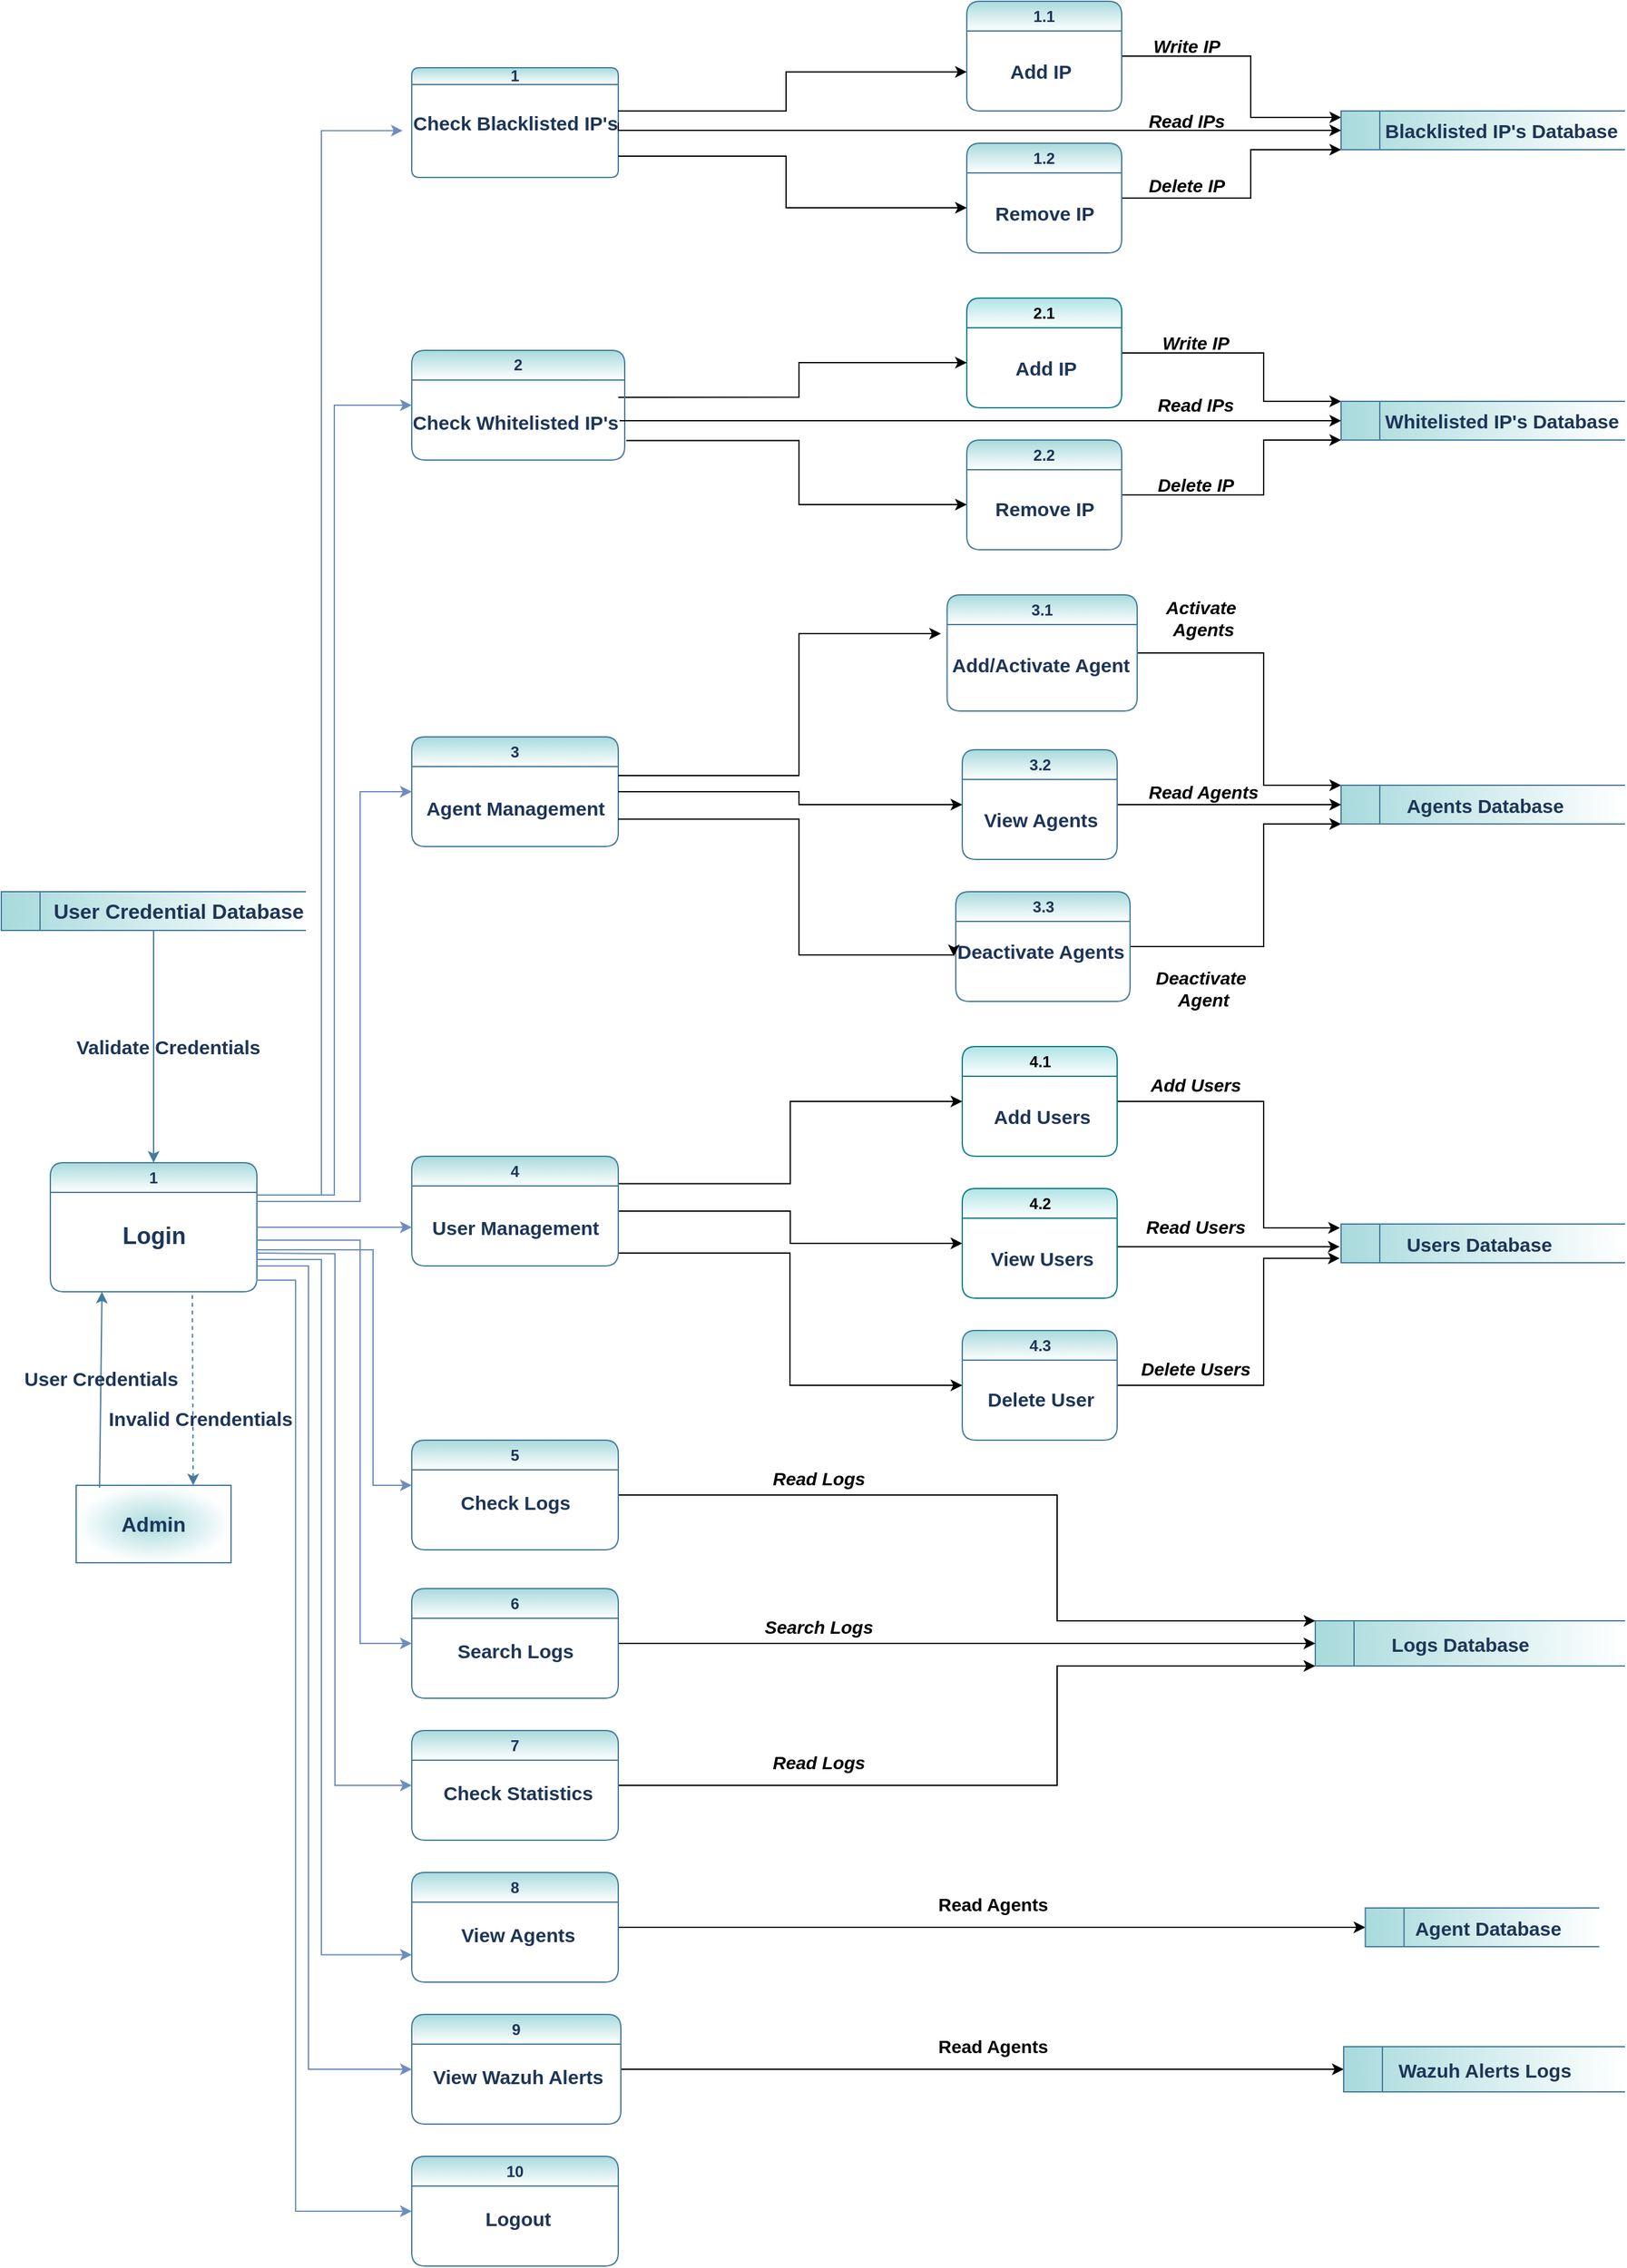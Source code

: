 <mxfile version="26.2.15">
  <diagram name="Page-1" id="1jRxc-TqemJTofgT7No7">
    <mxGraphModel dx="2745" dy="1153" grid="1" gridSize="10" guides="1" tooltips="1" connect="1" arrows="1" fold="1" page="1" pageScale="1" pageWidth="850" pageHeight="1100" math="0" shadow="0">
      <root>
        <mxCell id="0" />
        <mxCell id="1" parent="0" />
        <mxCell id="J3J6T2Nlb2btmMFrzNH1-4" value="&lt;font style=&quot;font-size: 16px;&quot;&gt;&lt;b&gt;&lt;span style=&quot;white-space: pre;&quot;&gt;&#x9;&lt;/span&gt;User Credential Database&lt;/b&gt;&lt;/font&gt;" style="html=1;dashed=0;whiteSpace=wrap;shape=mxgraph.dfd.dataStoreID;align=left;spacingLeft=3;points=[[0,0],[0.5,0],[1,0],[0,0.5],[1,0.5],[0,1],[0.5,1],[1,1]];labelBackgroundColor=none;fillColor=#A8DADC;strokeColor=#457B9D;fontColor=#1D3557;gradientColor=#FFFFFF;gradientDirection=east;" parent="1" vertex="1">
          <mxGeometry x="-658" y="1690" width="236" height="30" as="geometry" />
        </mxCell>
        <mxCell id="J3J6T2Nlb2btmMFrzNH1-5" value="&lt;span style=&quot;font-size: 16px;&quot;&gt;&lt;b&gt;Admin&lt;/b&gt;&lt;/span&gt;" style="rounded=0;whiteSpace=wrap;html=1;labelBackgroundColor=none;fillColor=#A8DADC;strokeColor=#457B9D;fontColor=#1D3557;gradientColor=#FFFFFF;gradientDirection=radial;glass=0;" parent="1" vertex="1">
          <mxGeometry x="-600" y="2150" width="120" height="60" as="geometry" />
        </mxCell>
        <mxCell id="PQpoZB7mIxRik_c6S127-52" style="edgeStyle=orthogonalEdgeStyle;rounded=0;orthogonalLoop=1;jettySize=auto;html=1;exitX=1;exitY=0.5;exitDx=0;exitDy=0;entryX=0;entryY=1;entryDx=0;entryDy=0;" parent="1" source="J3J6T2Nlb2btmMFrzNH1-13" target="J3J6T2Nlb2btmMFrzNH1-15" edge="1">
          <mxGeometry relative="1" as="geometry">
            <Array as="points">
              <mxPoint x="160" y="2382" />
              <mxPoint x="160" y="2290" />
            </Array>
          </mxGeometry>
        </mxCell>
        <mxCell id="J3J6T2Nlb2btmMFrzNH1-13" value="7" style="swimlane;whiteSpace=wrap;html=1;rounded=1;startSize=23;labelBackgroundColor=none;fillColor=#A8DADC;strokeColor=#457B9D;fontColor=#1D3557;gradientColor=#ffffff;gradientDirection=south;glass=0;" parent="1" vertex="1">
          <mxGeometry x="-340" y="2340" width="160" height="85" as="geometry" />
        </mxCell>
        <mxCell id="J3J6T2Nlb2btmMFrzNH1-14" value="&lt;font&gt;Check Statistics&lt;/font&gt;" style="text;html=1;align=center;verticalAlign=middle;resizable=0;points=[];autosize=1;strokeColor=none;fillColor=none;labelBackgroundColor=none;fontColor=#1D3557;fontSize=15;fontStyle=1" parent="J3J6T2Nlb2btmMFrzNH1-13" vertex="1">
          <mxGeometry x="17" y="32.5" width="130" height="30" as="geometry" />
        </mxCell>
        <mxCell id="J3J6T2Nlb2btmMFrzNH1-15" value="&lt;font style=&quot;font-size: 15px;&quot;&gt;&lt;b&gt;&lt;span style=&quot;white-space: pre;&quot;&gt;&#x9;&lt;/span&gt;&amp;nbsp; &amp;nbsp; &amp;nbsp;Logs Database&lt;/b&gt;&lt;/font&gt;" style="html=1;dashed=0;whiteSpace=wrap;shape=mxgraph.dfd.dataStoreID;align=left;spacingLeft=3;points=[[0,0],[0.5,0],[1,0],[0,0.5],[1,0.5],[0,1],[0.5,1],[1,1]];labelBackgroundColor=none;fillColor=#A8DADC;strokeColor=#457B9D;fontColor=#1D3557;gradientColor=#FFFFFF;gradientDirection=east;" parent="1" vertex="1">
          <mxGeometry x="360" y="2255" width="240" height="35" as="geometry" />
        </mxCell>
        <mxCell id="PQpoZB7mIxRik_c6S127-58" style="edgeStyle=orthogonalEdgeStyle;rounded=0;orthogonalLoop=1;jettySize=auto;html=1;exitX=1;exitY=0.5;exitDx=0;exitDy=0;entryX=0;entryY=1;entryDx=0;entryDy=0;" parent="1" source="J3J6T2Nlb2btmMFrzNH1-23" target="J3J6T2Nlb2btmMFrzNH1-45" edge="1">
          <mxGeometry relative="1" as="geometry">
            <Array as="points">
              <mxPoint x="320" y="1383" />
              <mxPoint x="320" y="1340" />
            </Array>
          </mxGeometry>
        </mxCell>
        <mxCell id="J3J6T2Nlb2btmMFrzNH1-23" value="2.2" style="swimlane;whiteSpace=wrap;html=1;rounded=1;startSize=23;labelBackgroundColor=none;fillColor=#A8DADC;strokeColor=#457B9D;fontColor=#1D3557;gradientColor=#FFFFFF;" parent="1" vertex="1">
          <mxGeometry x="90" y="1340" width="120" height="85" as="geometry" />
        </mxCell>
        <mxCell id="J3J6T2Nlb2btmMFrzNH1-42" value="&lt;font&gt;Remove IP&lt;/font&gt;" style="text;html=1;align=center;verticalAlign=middle;resizable=0;points=[];autosize=1;strokeColor=none;fillColor=none;labelBackgroundColor=none;fontColor=#1D3557;fontSize=15;fontStyle=1" parent="J3J6T2Nlb2btmMFrzNH1-23" vertex="1">
          <mxGeometry x="10" y="38" width="100" height="30" as="geometry" />
        </mxCell>
        <mxCell id="PQpoZB7mIxRik_c6S127-57" style="edgeStyle=orthogonalEdgeStyle;rounded=0;orthogonalLoop=1;jettySize=auto;html=1;exitX=1;exitY=0.5;exitDx=0;exitDy=0;entryX=0;entryY=0;entryDx=0;entryDy=0;" parent="1" source="J3J6T2Nlb2btmMFrzNH1-24" target="J3J6T2Nlb2btmMFrzNH1-45" edge="1">
          <mxGeometry relative="1" as="geometry">
            <Array as="points">
              <mxPoint x="320" y="1273" />
              <mxPoint x="320" y="1310" />
            </Array>
          </mxGeometry>
        </mxCell>
        <mxCell id="J3J6T2Nlb2btmMFrzNH1-24" value="2.1" style="swimlane;whiteSpace=wrap;html=1;rounded=1;startSize=23;labelBackgroundColor=none;fillColor=#b0e3e6;strokeColor=#0e8088;gradientColor=#FFFFFF;" parent="1" vertex="1">
          <mxGeometry x="90" y="1230" width="120" height="85" as="geometry" />
        </mxCell>
        <mxCell id="J3J6T2Nlb2btmMFrzNH1-44" value="&lt;font&gt;Add IP&lt;/font&gt;" style="text;html=1;align=center;verticalAlign=middle;resizable=0;points=[];autosize=1;strokeColor=none;fillColor=none;labelBackgroundColor=none;fontColor=#1D3557;fontSize=15;fontStyle=1" parent="J3J6T2Nlb2btmMFrzNH1-24" vertex="1">
          <mxGeometry x="26" y="39" width="70" height="30" as="geometry" />
        </mxCell>
        <mxCell id="PQpoZB7mIxRik_c6S127-37" style="edgeStyle=orthogonalEdgeStyle;rounded=0;orthogonalLoop=1;jettySize=auto;html=1;exitX=1;exitY=0.25;exitDx=0;exitDy=0;" parent="1" edge="1">
          <mxGeometry relative="1" as="geometry">
            <mxPoint x="-180" y="1306.84" as="sourcePoint" />
            <mxPoint x="90" y="1280" as="targetPoint" />
            <Array as="points">
              <mxPoint x="-40" y="1307" />
              <mxPoint x="-40" y="1280" />
              <mxPoint x="90" y="1280" />
            </Array>
          </mxGeometry>
        </mxCell>
        <mxCell id="PQpoZB7mIxRik_c6S127-38" style="edgeStyle=orthogonalEdgeStyle;rounded=0;orthogonalLoop=1;jettySize=auto;html=1;exitX=1.007;exitY=0.995;exitDx=0;exitDy=0;exitPerimeter=0;" parent="1" source="J3J6T2Nlb2btmMFrzNH1-40" edge="1">
          <mxGeometry relative="1" as="geometry">
            <mxPoint x="-180" y="1315" as="sourcePoint" />
            <mxPoint x="90" y="1390" as="targetPoint" />
            <Array as="points">
              <mxPoint x="-40" y="1340" />
              <mxPoint x="-40" y="1390" />
            </Array>
          </mxGeometry>
        </mxCell>
        <mxCell id="J3J6T2Nlb2btmMFrzNH1-25" value="2" style="swimlane;whiteSpace=wrap;html=1;rounded=1;startSize=23;labelBackgroundColor=none;fillColor=#A8DADC;strokeColor=#457B9D;fontColor=#1D3557;gradientColor=#FFFFFF;" parent="1" vertex="1">
          <mxGeometry x="-340" y="1270.5" width="165" height="85" as="geometry" />
        </mxCell>
        <mxCell id="J3J6T2Nlb2btmMFrzNH1-40" value="&lt;font&gt;Check Whitelisted IP&#39;s&lt;/font&gt;" style="text;html=1;align=center;verticalAlign=middle;resizable=0;points=[];autosize=1;strokeColor=none;fillColor=none;labelBackgroundColor=none;fontColor=#1D3557;fontSize=15;fontStyle=1" parent="J3J6T2Nlb2btmMFrzNH1-25" vertex="1">
          <mxGeometry x="-5" y="40" width="170" height="30" as="geometry" />
        </mxCell>
        <mxCell id="PQpoZB7mIxRik_c6S127-56" style="edgeStyle=orthogonalEdgeStyle;rounded=0;orthogonalLoop=1;jettySize=auto;html=1;exitX=1;exitY=0.5;exitDx=0;exitDy=0;entryX=0;entryY=1;entryDx=0;entryDy=0;" parent="1" source="J3J6T2Nlb2btmMFrzNH1-26" target="J3J6T2Nlb2btmMFrzNH1-49" edge="1">
          <mxGeometry relative="1" as="geometry">
            <Array as="points">
              <mxPoint x="310" y="1153" />
              <mxPoint x="310" y="1115" />
            </Array>
          </mxGeometry>
        </mxCell>
        <mxCell id="J3J6T2Nlb2btmMFrzNH1-26" value="1.2" style="swimlane;whiteSpace=wrap;html=1;rounded=1;startSize=23;movable=1;resizable=1;rotatable=1;deletable=1;editable=1;locked=0;connectable=1;labelBackgroundColor=none;fillColor=#A8DADC;strokeColor=#457B9D;fontColor=#1D3557;gradientColor=#FFFFFF;" parent="1" vertex="1">
          <mxGeometry x="90" y="1110" width="120" height="85" as="geometry" />
        </mxCell>
        <mxCell id="J3J6T2Nlb2btmMFrzNH1-43" value="&lt;font&gt;Remove IP&lt;/font&gt;" style="text;html=1;align=center;verticalAlign=middle;resizable=1;points=[];autosize=1;strokeColor=none;fillColor=none;movable=1;rotatable=1;deletable=1;editable=1;locked=0;connectable=1;labelBackgroundColor=none;fontColor=#1D3557;fontSize=15;fontStyle=1" parent="J3J6T2Nlb2btmMFrzNH1-26" vertex="1">
          <mxGeometry x="10" y="39" width="100" height="30" as="geometry" />
        </mxCell>
        <mxCell id="PQpoZB7mIxRik_c6S127-55" style="edgeStyle=orthogonalEdgeStyle;rounded=0;orthogonalLoop=1;jettySize=auto;html=1;exitX=1;exitY=0.5;exitDx=0;exitDy=0;entryX=0;entryY=0.167;entryDx=0;entryDy=0;entryPerimeter=0;" parent="1" source="J3J6T2Nlb2btmMFrzNH1-27" target="J3J6T2Nlb2btmMFrzNH1-49" edge="1">
          <mxGeometry relative="1" as="geometry">
            <Array as="points">
              <mxPoint x="310" y="1043" />
              <mxPoint x="310" y="1090" />
            </Array>
          </mxGeometry>
        </mxCell>
        <mxCell id="J3J6T2Nlb2btmMFrzNH1-27" value="1.1" style="swimlane;whiteSpace=wrap;html=1;rounded=1;startSize=23;labelBackgroundColor=none;fillColor=#A8DADC;strokeColor=#457B9D;fontColor=#1D3557;gradientColor=#FFFFFF;" parent="1" vertex="1">
          <mxGeometry x="90" y="1000" width="120" height="85" as="geometry" />
        </mxCell>
        <mxCell id="J3J6T2Nlb2btmMFrzNH1-41" value="&lt;font&gt;Add IP&lt;/font&gt;" style="text;html=1;align=center;verticalAlign=middle;resizable=0;points=[];autosize=1;strokeColor=none;fillColor=none;labelBackgroundColor=none;fontColor=#1D3557;fontSize=15;fontStyle=1" parent="J3J6T2Nlb2btmMFrzNH1-27" vertex="1">
          <mxGeometry x="22" y="39" width="70" height="30" as="geometry" />
        </mxCell>
        <mxCell id="J3J6T2Nlb2btmMFrzNH1-45" value="&lt;span style=&quot;text-align: center; text-wrap-mode: nowrap;&quot;&gt;&lt;font style=&quot;font-size: 15px;&quot;&gt;&lt;b&gt;&amp;nbsp; &amp;nbsp; &amp;nbsp; &amp;nbsp;Whitelisted IP&#39;s Database&lt;/b&gt;&lt;/font&gt;&lt;/span&gt;" style="html=1;dashed=0;whiteSpace=wrap;shape=mxgraph.dfd.dataStoreID;align=left;spacingLeft=3;points=[[0,0],[0.5,0],[1,0],[0,0.5],[1,0.5],[0,1],[0.5,1],[1,1]];labelBackgroundColor=none;fillColor=#A8DADC;strokeColor=#457B9D;fontColor=#1D3557;gradientColor=#FFFFFF;gradientDirection=east;" parent="1" vertex="1">
          <mxGeometry x="380" y="1310" width="220" height="30" as="geometry" />
        </mxCell>
        <mxCell id="J3J6T2Nlb2btmMFrzNH1-49" value="&lt;span style=&quot;text-align: center; text-wrap-mode: nowrap;&quot;&gt;&lt;font style=&quot;font-size: 15px;&quot;&gt;&lt;b&gt;&amp;nbsp; &amp;nbsp; &amp;nbsp; &amp;nbsp;Blacklisted IP&#39;s Database&lt;/b&gt;&lt;/font&gt;&lt;/span&gt;" style="html=1;dashed=0;whiteSpace=wrap;shape=mxgraph.dfd.dataStoreID;align=left;spacingLeft=3;points=[[0,0],[0.5,0],[1,0],[0,0.5],[1,0.5],[0,1],[0.5,1],[1,1]];labelBackgroundColor=none;fillColor=#A8DADC;strokeColor=#457B9D;fontColor=#1D3557;gradientColor=#FFFFFF;gradientDirection=east;" parent="1" vertex="1">
          <mxGeometry x="380" y="1085" width="220" height="30" as="geometry" />
        </mxCell>
        <mxCell id="PQpoZB7mIxRik_c6S127-50" style="edgeStyle=orthogonalEdgeStyle;rounded=0;orthogonalLoop=1;jettySize=auto;html=1;exitX=1;exitY=0.5;exitDx=0;exitDy=0;entryX=0;entryY=0;entryDx=0;entryDy=0;" parent="1" source="J3J6T2Nlb2btmMFrzNH1-60" target="J3J6T2Nlb2btmMFrzNH1-15" edge="1">
          <mxGeometry relative="1" as="geometry">
            <Array as="points">
              <mxPoint x="160" y="2157" />
              <mxPoint x="160" y="2255" />
            </Array>
          </mxGeometry>
        </mxCell>
        <mxCell id="J3J6T2Nlb2btmMFrzNH1-60" value="5" style="swimlane;whiteSpace=wrap;html=1;rounded=1;startSize=23;labelBackgroundColor=none;fillColor=#A8DADC;strokeColor=#457B9D;fontColor=#1D3557;gradientColor=#FFFFFF;" parent="1" vertex="1">
          <mxGeometry x="-340" y="2115" width="160" height="85" as="geometry" />
        </mxCell>
        <mxCell id="J3J6T2Nlb2btmMFrzNH1-67" value="&lt;font style=&quot;font-size: 15px;&quot;&gt;&lt;b&gt;Check Logs&lt;/b&gt;&lt;/font&gt;" style="text;html=1;align=center;verticalAlign=middle;resizable=0;points=[];autosize=1;strokeColor=none;fillColor=none;labelBackgroundColor=none;fontColor=#1D3557;" parent="J3J6T2Nlb2btmMFrzNH1-60" vertex="1">
          <mxGeometry x="25" y="32.5" width="110" height="30" as="geometry" />
        </mxCell>
        <mxCell id="J3J6T2Nlb2btmMFrzNH1-68" value="10" style="swimlane;whiteSpace=wrap;html=1;rounded=1;startSize=23;labelBackgroundColor=none;fillColor=#A8DADC;strokeColor=#457B9D;fontColor=#1D3557;gradientColor=#FFFFFF;" parent="1" vertex="1">
          <mxGeometry x="-340" y="2670" width="160" height="85" as="geometry" />
        </mxCell>
        <mxCell id="J3J6T2Nlb2btmMFrzNH1-69" value="&lt;font&gt;Logout&lt;/font&gt;" style="text;html=1;align=center;verticalAlign=middle;resizable=0;points=[];autosize=1;strokeColor=none;fillColor=none;labelBackgroundColor=none;fontColor=#1D3557;fontSize=15;fontStyle=1" parent="J3J6T2Nlb2btmMFrzNH1-68" vertex="1">
          <mxGeometry x="47" y="32.5" width="70" height="30" as="geometry" />
        </mxCell>
        <mxCell id="PQpoZB7mIxRik_c6S127-53" style="edgeStyle=orthogonalEdgeStyle;rounded=0;orthogonalLoop=1;jettySize=auto;html=1;exitX=1;exitY=0.5;exitDx=0;exitDy=0;" parent="1" source="kPvUlYXXvgPYuYJNT18Q-3" target="kPvUlYXXvgPYuYJNT18Q-11" edge="1">
          <mxGeometry relative="1" as="geometry" />
        </mxCell>
        <mxCell id="kPvUlYXXvgPYuYJNT18Q-3" value="8" style="swimlane;whiteSpace=wrap;html=1;rounded=1;startSize=23;labelBackgroundColor=none;fillColor=#A8DADC;strokeColor=#457B9D;fontColor=#1D3557;gradientColor=#ffffff;gradientDirection=south;glass=0;" parent="1" vertex="1">
          <mxGeometry x="-340" y="2450" width="160" height="85" as="geometry" />
        </mxCell>
        <mxCell id="kPvUlYXXvgPYuYJNT18Q-4" value="&lt;font&gt;View Agents&lt;/font&gt;" style="text;html=1;align=center;verticalAlign=middle;resizable=0;points=[];autosize=1;strokeColor=none;fillColor=none;labelBackgroundColor=none;fontColor=#1D3557;fontSize=15;fontStyle=1" parent="kPvUlYXXvgPYuYJNT18Q-3" vertex="1">
          <mxGeometry x="27" y="32.5" width="110" height="30" as="geometry" />
        </mxCell>
        <mxCell id="PQpoZB7mIxRik_c6S127-54" style="edgeStyle=orthogonalEdgeStyle;rounded=0;orthogonalLoop=1;jettySize=auto;html=1;exitX=1;exitY=0.5;exitDx=0;exitDy=0;" parent="1" source="kPvUlYXXvgPYuYJNT18Q-5" target="kPvUlYXXvgPYuYJNT18Q-12" edge="1">
          <mxGeometry relative="1" as="geometry" />
        </mxCell>
        <mxCell id="kPvUlYXXvgPYuYJNT18Q-5" value="9" style="swimlane;whiteSpace=wrap;html=1;rounded=1;startSize=23;labelBackgroundColor=none;fillColor=#A8DADC;strokeColor=#457B9D;fontColor=#1D3557;gradientColor=#ffffff;gradientDirection=south;glass=0;" parent="1" vertex="1">
          <mxGeometry x="-340" y="2560" width="162" height="85" as="geometry" />
        </mxCell>
        <mxCell id="kPvUlYXXvgPYuYJNT18Q-6" value="&lt;font&gt;View Wazuh Alerts&lt;/font&gt;" style="text;html=1;align=center;verticalAlign=middle;resizable=0;points=[];autosize=1;strokeColor=none;fillColor=none;labelBackgroundColor=none;fontColor=#1D3557;fontSize=15;fontStyle=1" parent="kPvUlYXXvgPYuYJNT18Q-5" vertex="1">
          <mxGeometry x="7" y="32.5" width="150" height="30" as="geometry" />
        </mxCell>
        <mxCell id="kPvUlYXXvgPYuYJNT18Q-11" value="&lt;font style=&quot;font-size: 15px;&quot;&gt;&lt;b&gt;&lt;span style=&quot;white-space: pre;&quot;&gt;&#x9;&lt;/span&gt;Agent&amp;nbsp;Database&lt;/b&gt;&lt;/font&gt;" style="html=1;dashed=0;whiteSpace=wrap;shape=mxgraph.dfd.dataStoreID;align=left;spacingLeft=3;points=[[0,0],[0.5,0],[1,0],[0,0.5],[1,0.5],[0,1],[0.5,1],[1,1]];labelBackgroundColor=none;fillColor=#A8DADC;strokeColor=#457B9D;fontColor=#1D3557;gradientColor=#FFFFFF;gradientDirection=east;" parent="1" vertex="1">
          <mxGeometry x="398.75" y="2477.5" width="181.25" height="30" as="geometry" />
        </mxCell>
        <mxCell id="kPvUlYXXvgPYuYJNT18Q-12" value="&lt;font style=&quot;font-size: 15px;&quot;&gt;&lt;b&gt;&lt;span style=&quot;white-space: pre;&quot;&gt;&#x9;&lt;/span&gt;&lt;span style=&quot;text-align: center; text-wrap-mode: nowrap;&quot;&gt;&amp;nbsp;Wazuh Alerts Logs&lt;/span&gt;&amp;nbsp;&lt;/b&gt;&lt;/font&gt;" style="html=1;dashed=0;whiteSpace=wrap;shape=mxgraph.dfd.dataStoreID;align=left;spacingLeft=3;points=[[0,0],[0.5,0],[1,0],[0,0.5],[1,0.5],[0,1],[0.5,1],[1,1]];labelBackgroundColor=none;fillColor=#A8DADC;strokeColor=#457B9D;fontColor=#1D3557;gradientColor=#FFFFFF;gradientDirection=east;" parent="1" vertex="1">
          <mxGeometry x="382" y="2585" width="218" height="35" as="geometry" />
        </mxCell>
        <mxCell id="PQpoZB7mIxRik_c6S127-51" style="edgeStyle=orthogonalEdgeStyle;rounded=0;orthogonalLoop=1;jettySize=auto;html=1;exitX=1;exitY=0.5;exitDx=0;exitDy=0;entryX=0;entryY=0.5;entryDx=0;entryDy=0;" parent="1" source="PZYcjQ5eOafzSe-c74F2-1" target="J3J6T2Nlb2btmMFrzNH1-15" edge="1">
          <mxGeometry relative="1" as="geometry" />
        </mxCell>
        <mxCell id="PZYcjQ5eOafzSe-c74F2-1" value="6" style="swimlane;whiteSpace=wrap;html=1;rounded=1;startSize=23;labelBackgroundColor=none;fillColor=#A8DADC;strokeColor=#457B9D;fontColor=#1D3557;gradientColor=#FFFFFF;" parent="1" vertex="1">
          <mxGeometry x="-340" y="2230" width="160" height="85" as="geometry" />
        </mxCell>
        <mxCell id="PZYcjQ5eOafzSe-c74F2-2" value="&lt;font&gt;Search Logs&lt;/font&gt;" style="text;html=1;align=center;verticalAlign=middle;resizable=0;points=[];autosize=1;strokeColor=none;fillColor=none;labelBackgroundColor=none;fontColor=#1D3557;fontSize=15;fontStyle=1" parent="PZYcjQ5eOafzSe-c74F2-1" vertex="1">
          <mxGeometry x="25" y="32.5" width="110" height="30" as="geometry" />
        </mxCell>
        <mxCell id="PQpoZB7mIxRik_c6S127-64" style="edgeStyle=orthogonalEdgeStyle;rounded=0;orthogonalLoop=1;jettySize=auto;html=1;exitX=1;exitY=0.5;exitDx=0;exitDy=0;entryX=-0.005;entryY=0.886;entryDx=0;entryDy=0;entryPerimeter=0;" parent="1" source="PZYcjQ5eOafzSe-c74F2-12" target="PZYcjQ5eOafzSe-c74F2-28" edge="1">
          <mxGeometry relative="1" as="geometry">
            <mxPoint x="390" y="1980" as="targetPoint" />
            <Array as="points">
              <mxPoint x="320" y="2072" />
              <mxPoint x="320" y="1974" />
            </Array>
          </mxGeometry>
        </mxCell>
        <mxCell id="PZYcjQ5eOafzSe-c74F2-12" value="4.3" style="swimlane;whiteSpace=wrap;html=1;rounded=1;startSize=23;labelBackgroundColor=none;fillColor=#A8DADC;strokeColor=#457B9D;fontColor=#1D3557;gradientColor=#FFFFFF;" parent="1" vertex="1">
          <mxGeometry x="86.5" y="2030" width="120" height="85" as="geometry" />
        </mxCell>
        <mxCell id="PZYcjQ5eOafzSe-c74F2-13" value="&lt;span&gt;Delete User&lt;/span&gt;" style="text;html=1;align=center;verticalAlign=middle;resizable=0;points=[];autosize=1;strokeColor=none;fillColor=none;labelBackgroundColor=none;fontColor=#1D3557;fontSize=15;fontStyle=1" parent="PZYcjQ5eOafzSe-c74F2-12" vertex="1">
          <mxGeometry x="10" y="38" width="100" height="30" as="geometry" />
        </mxCell>
        <mxCell id="PQpoZB7mIxRik_c6S127-62" style="edgeStyle=orthogonalEdgeStyle;rounded=0;orthogonalLoop=1;jettySize=auto;html=1;exitX=1;exitY=0.5;exitDx=0;exitDy=0;entryX=-0.004;entryY=0.1;entryDx=0;entryDy=0;entryPerimeter=0;" parent="1" source="PZYcjQ5eOafzSe-c74F2-14" target="PZYcjQ5eOafzSe-c74F2-28" edge="1">
          <mxGeometry relative="1" as="geometry">
            <mxPoint x="370" y="1948" as="targetPoint" />
            <Array as="points">
              <mxPoint x="320" y="1852" />
              <mxPoint x="320" y="1950" />
            </Array>
          </mxGeometry>
        </mxCell>
        <mxCell id="PZYcjQ5eOafzSe-c74F2-14" value="4.1" style="swimlane;whiteSpace=wrap;html=1;rounded=1;startSize=23;labelBackgroundColor=none;fillColor=#b0e3e6;strokeColor=#0e8088;gradientColor=#FFFFFF;" parent="1" vertex="1">
          <mxGeometry x="86.5" y="1810" width="120" height="85" as="geometry" />
        </mxCell>
        <mxCell id="PZYcjQ5eOafzSe-c74F2-15" value="&lt;font&gt;Add Users&lt;/font&gt;" style="text;html=1;align=center;verticalAlign=middle;resizable=0;points=[];autosize=1;strokeColor=none;fillColor=none;labelBackgroundColor=none;fontColor=#1D3557;fontSize=15;fontStyle=1" parent="PZYcjQ5eOafzSe-c74F2-14" vertex="1">
          <mxGeometry x="16" y="39" width="90" height="30" as="geometry" />
        </mxCell>
        <mxCell id="PQpoZB7mIxRik_c6S127-43" style="edgeStyle=orthogonalEdgeStyle;rounded=0;orthogonalLoop=1;jettySize=auto;html=1;exitX=1;exitY=0.25;exitDx=0;exitDy=0;entryX=0;entryY=0.5;entryDx=0;entryDy=0;" parent="1" source="PZYcjQ5eOafzSe-c74F2-16" target="PZYcjQ5eOafzSe-c74F2-14" edge="1">
          <mxGeometry relative="1" as="geometry" />
        </mxCell>
        <mxCell id="PQpoZB7mIxRik_c6S127-45" style="edgeStyle=orthogonalEdgeStyle;rounded=0;orthogonalLoop=1;jettySize=auto;html=1;exitX=1;exitY=0.75;exitDx=0;exitDy=0;entryX=0;entryY=0.5;entryDx=0;entryDy=0;" parent="1" source="PZYcjQ5eOafzSe-c74F2-16" target="PZYcjQ5eOafzSe-c74F2-12" edge="1">
          <mxGeometry relative="1" as="geometry">
            <Array as="points">
              <mxPoint x="-180" y="1970" />
              <mxPoint x="-47" y="1970" />
              <mxPoint x="-47" y="2073" />
            </Array>
          </mxGeometry>
        </mxCell>
        <mxCell id="PQpoZB7mIxRik_c6S127-49" style="edgeStyle=orthogonalEdgeStyle;rounded=0;orthogonalLoop=1;jettySize=auto;html=1;exitX=1;exitY=0.5;exitDx=0;exitDy=0;entryX=0;entryY=0.5;entryDx=0;entryDy=0;" parent="1" source="PZYcjQ5eOafzSe-c74F2-16" target="PZYcjQ5eOafzSe-c74F2-47" edge="1">
          <mxGeometry relative="1" as="geometry" />
        </mxCell>
        <mxCell id="PZYcjQ5eOafzSe-c74F2-16" value="4" style="swimlane;whiteSpace=wrap;html=1;rounded=1;startSize=23;labelBackgroundColor=none;fillColor=#A8DADC;strokeColor=#457B9D;fontColor=#1D3557;gradientColor=#FFFFFF;" parent="1" vertex="1">
          <mxGeometry x="-340" y="1895" width="160" height="85" as="geometry" />
        </mxCell>
        <mxCell id="PZYcjQ5eOafzSe-c74F2-17" value="&lt;b style=&quot;&quot;&gt;&lt;font style=&quot;font-size: 15px;&quot;&gt;User Management&lt;/font&gt;&lt;/b&gt;" style="text;html=1;align=center;verticalAlign=middle;resizable=0;points=[];autosize=1;strokeColor=none;fillColor=none;labelBackgroundColor=none;fontColor=#1D3557;" parent="PZYcjQ5eOafzSe-c74F2-16" vertex="1">
          <mxGeometry x="5" y="40" width="150" height="30" as="geometry" />
        </mxCell>
        <mxCell id="PQpoZB7mIxRik_c6S127-61" style="edgeStyle=orthogonalEdgeStyle;rounded=0;orthogonalLoop=1;jettySize=auto;html=1;exitX=1;exitY=0.5;exitDx=0;exitDy=0;entryX=0;entryY=1;entryDx=0;entryDy=0;" parent="1" source="PZYcjQ5eOafzSe-c74F2-18" target="PZYcjQ5eOafzSe-c74F2-31" edge="1">
          <mxGeometry relative="1" as="geometry">
            <mxPoint x="390" y="1670" as="targetPoint" />
            <Array as="points">
              <mxPoint x="320" y="1733" />
              <mxPoint x="320" y="1638" />
            </Array>
          </mxGeometry>
        </mxCell>
        <mxCell id="PZYcjQ5eOafzSe-c74F2-18" value="3.3" style="swimlane;whiteSpace=wrap;html=1;rounded=1;startSize=23;movable=1;resizable=1;rotatable=1;deletable=1;editable=1;locked=0;connectable=1;labelBackgroundColor=none;fillColor=#A8DADC;strokeColor=#457B9D;fontColor=#1D3557;gradientColor=#FFFFFF;" parent="1" vertex="1">
          <mxGeometry x="81.5" y="1690" width="135" height="85" as="geometry" />
        </mxCell>
        <mxCell id="PZYcjQ5eOafzSe-c74F2-19" value="&lt;font&gt;Deactivate Agents&lt;/font&gt;" style="text;html=1;align=center;verticalAlign=middle;resizable=1;points=[];autosize=1;strokeColor=none;fillColor=none;movable=1;rotatable=1;deletable=1;editable=1;locked=0;connectable=1;labelBackgroundColor=none;fontColor=#1D3557;fontSize=15;fontStyle=1" parent="PZYcjQ5eOafzSe-c74F2-18" vertex="1">
          <mxGeometry x="-5" y="31" width="140" height="30" as="geometry" />
        </mxCell>
        <mxCell id="PQpoZB7mIxRik_c6S127-59" style="edgeStyle=orthogonalEdgeStyle;rounded=0;orthogonalLoop=1;jettySize=auto;html=1;exitX=1;exitY=0.5;exitDx=0;exitDy=0;entryX=0;entryY=0;entryDx=0;entryDy=0;" parent="1" source="PZYcjQ5eOafzSe-c74F2-20" target="PZYcjQ5eOafzSe-c74F2-31" edge="1">
          <mxGeometry relative="1" as="geometry">
            <Array as="points">
              <mxPoint x="320" y="1505" />
              <mxPoint x="320" y="1608" />
            </Array>
          </mxGeometry>
        </mxCell>
        <mxCell id="PZYcjQ5eOafzSe-c74F2-20" value="3.1" style="swimlane;whiteSpace=wrap;html=1;rounded=1;startSize=23;labelBackgroundColor=none;fillColor=#A8DADC;strokeColor=#457B9D;fontColor=#1D3557;gradientColor=#FFFFFF;" parent="1" vertex="1">
          <mxGeometry x="74.75" y="1460" width="147.25" height="90" as="geometry" />
        </mxCell>
        <mxCell id="PZYcjQ5eOafzSe-c74F2-21" value="&lt;span&gt;Add/Activate Agent&lt;/span&gt;" style="text;html=1;align=center;verticalAlign=middle;resizable=0;points=[];autosize=1;strokeColor=none;fillColor=none;labelBackgroundColor=none;fontColor=#1D3557;fontSize=15;fontStyle=1" parent="PZYcjQ5eOafzSe-c74F2-20" vertex="1">
          <mxGeometry x="-2.75" y="39" width="150" height="30" as="geometry" />
        </mxCell>
        <mxCell id="PZYcjQ5eOafzSe-c74F2-28" value="&lt;span style=&quot;text-align: center; text-wrap-mode: nowrap;&quot;&gt;&lt;b style=&quot;&quot;&gt;&lt;font style=&quot;font-size: 15px;&quot;&gt;&amp;nbsp; &amp;nbsp; &amp;nbsp; &amp;nbsp;&lt;span style=&quot;white-space: pre;&quot;&gt;&#x9;&lt;/span&gt;&amp;nbsp; &amp;nbsp;Users Database&lt;/font&gt;&lt;/b&gt;&lt;/span&gt;" style="html=1;dashed=0;whiteSpace=wrap;shape=mxgraph.dfd.dataStoreID;align=left;spacingLeft=3;points=[[0,0],[0.5,0],[1,0],[0,0.5],[1,0.5],[0,1],[0.5,1],[1,1]];labelBackgroundColor=none;fillColor=#A8DADC;strokeColor=#457B9D;fontColor=#1D3557;gradientColor=#FFFFFF;gradientDirection=east;" parent="1" vertex="1">
          <mxGeometry x="380" y="1947.5" width="220" height="30" as="geometry" />
        </mxCell>
        <mxCell id="PZYcjQ5eOafzSe-c74F2-31" value="&lt;span style=&quot;text-align: center; text-wrap-mode: nowrap;&quot;&gt;&lt;font style=&quot;font-size: 15px;&quot;&gt;&lt;b&gt;&amp;nbsp; &amp;nbsp; &amp;nbsp; &amp;nbsp; &amp;nbsp; &amp;nbsp;Agents Database&lt;/b&gt;&lt;/font&gt;&lt;/span&gt;" style="html=1;dashed=0;whiteSpace=wrap;shape=mxgraph.dfd.dataStoreID;align=left;spacingLeft=3;points=[[0,0],[0.5,0],[1,0],[0,0.5],[1,0.5],[0,1],[0.5,1],[1,1]];labelBackgroundColor=none;fillColor=#A8DADC;strokeColor=#457B9D;fontColor=#1D3557;gradientColor=#FFFFFF;gradientDirection=east;" parent="1" vertex="1">
          <mxGeometry x="380" y="1607.5" width="220" height="30" as="geometry" />
        </mxCell>
        <mxCell id="PQpoZB7mIxRik_c6S127-60" style="edgeStyle=orthogonalEdgeStyle;rounded=0;orthogonalLoop=1;jettySize=auto;html=1;exitX=1;exitY=0.5;exitDx=0;exitDy=0;entryX=0;entryY=0.5;entryDx=0;entryDy=0;" parent="1" source="PZYcjQ5eOafzSe-c74F2-42" target="PZYcjQ5eOafzSe-c74F2-31" edge="1">
          <mxGeometry relative="1" as="geometry" />
        </mxCell>
        <mxCell id="PZYcjQ5eOafzSe-c74F2-42" value="3.2" style="swimlane;whiteSpace=wrap;html=1;rounded=1;startSize=23;movable=1;resizable=1;rotatable=1;deletable=1;editable=1;locked=0;connectable=1;labelBackgroundColor=none;fillColor=#A8DADC;strokeColor=#457B9D;fontColor=#1D3557;gradientColor=#FFFFFF;" parent="1" vertex="1">
          <mxGeometry x="86.5" y="1580" width="120" height="85" as="geometry" />
        </mxCell>
        <mxCell id="PZYcjQ5eOafzSe-c74F2-43" value="&lt;font&gt;View Agents&lt;/font&gt;" style="text;html=1;align=center;verticalAlign=middle;resizable=1;points=[];autosize=1;strokeColor=none;fillColor=none;movable=1;rotatable=1;deletable=1;editable=1;locked=0;connectable=1;labelBackgroundColor=none;fontColor=#1D3557;fontSize=15;fontStyle=1" parent="PZYcjQ5eOafzSe-c74F2-42" vertex="1">
          <mxGeometry x="5" y="39" width="110" height="30" as="geometry" />
        </mxCell>
        <mxCell id="PQpoZB7mIxRik_c6S127-63" style="edgeStyle=orthogonalEdgeStyle;rounded=0;orthogonalLoop=1;jettySize=auto;html=1;exitX=1;exitY=0.5;exitDx=0;exitDy=0;entryX=-0.005;entryY=0.586;entryDx=0;entryDy=0;entryPerimeter=0;" parent="1" source="PZYcjQ5eOafzSe-c74F2-47" target="PZYcjQ5eOafzSe-c74F2-28" edge="1">
          <mxGeometry relative="1" as="geometry">
            <Array as="points">
              <mxPoint x="206" y="1965" />
            </Array>
          </mxGeometry>
        </mxCell>
        <mxCell id="PZYcjQ5eOafzSe-c74F2-47" value="4.2" style="swimlane;whiteSpace=wrap;html=1;rounded=1;startSize=23;labelBackgroundColor=none;fillColor=#b0e3e6;strokeColor=#0e8088;gradientColor=#FFFFFF;" parent="1" vertex="1">
          <mxGeometry x="86.5" y="1920" width="120" height="85" as="geometry" />
        </mxCell>
        <mxCell id="PZYcjQ5eOafzSe-c74F2-48" value="&lt;span&gt;View Users&lt;/span&gt;" style="text;html=1;align=center;verticalAlign=middle;resizable=0;points=[];autosize=1;strokeColor=none;fillColor=none;labelBackgroundColor=none;fontColor=#1D3557;fontSize=15;fontStyle=1" parent="PZYcjQ5eOafzSe-c74F2-47" vertex="1">
          <mxGeometry x="11" y="39" width="100" height="30" as="geometry" />
        </mxCell>
        <mxCell id="PQpoZB7mIxRik_c6S127-1" value="" style="group" parent="1" vertex="1" connectable="0">
          <mxGeometry x="-340" y="1039" width="165" height="97.5" as="geometry" />
        </mxCell>
        <mxCell id="PQpoZB7mIxRik_c6S127-3" value="" style="group" parent="PQpoZB7mIxRik_c6S127-1" vertex="1" connectable="0">
          <mxGeometry y="12.5" width="165" height="85" as="geometry" />
        </mxCell>
        <mxCell id="J3J6T2Nlb2btmMFrzNH1-28" value="1" style="swimlane;whiteSpace=wrap;html=1;rounded=1;startSize=13;labelBackgroundColor=none;fillColor=#A8DADC;strokeColor=#457B9D;fontColor=#1D3557;gradientColor=#FFFFFF;" parent="PQpoZB7mIxRik_c6S127-3" vertex="1">
          <mxGeometry width="160" height="85" as="geometry" />
        </mxCell>
        <mxCell id="J3J6T2Nlb2btmMFrzNH1-39" value="&lt;font&gt;Check Blacklisted IP&#39;s&lt;/font&gt;" style="text;html=1;align=center;verticalAlign=middle;resizable=0;points=[];autosize=1;strokeColor=none;fillColor=none;labelBackgroundColor=none;fontColor=#1D3557;fontSize=15;fontStyle=1" parent="PQpoZB7mIxRik_c6S127-3" vertex="1">
          <mxGeometry x="-5" y="27.5" width="170" height="30" as="geometry" />
        </mxCell>
        <mxCell id="PQpoZB7mIxRik_c6S127-5" value="" style="group" parent="1" vertex="1" connectable="0">
          <mxGeometry x="-340" y="1570" width="165" height="85" as="geometry" />
        </mxCell>
        <mxCell id="PZYcjQ5eOafzSe-c74F2-22" value="3" style="swimlane;whiteSpace=wrap;html=1;rounded=1;startSize=23;labelBackgroundColor=none;fillColor=#A8DADC;strokeColor=#457B9D;fontColor=#1D3557;gradientColor=#FFFFFF;" parent="PQpoZB7mIxRik_c6S127-5" vertex="1">
          <mxGeometry width="160" height="85" as="geometry" />
        </mxCell>
        <mxCell id="PZYcjQ5eOafzSe-c74F2-27" value="&lt;font style=&quot;font-size: 15px;&quot;&gt;&lt;b style=&quot;&quot;&gt;Agent Management&lt;/b&gt;&lt;/font&gt;" style="text;html=1;align=center;verticalAlign=middle;resizable=0;points=[];autosize=1;strokeColor=none;fillColor=none;labelBackgroundColor=none;fontColor=#1D3557;" parent="PQpoZB7mIxRik_c6S127-5" vertex="1">
          <mxGeometry y="40" width="160" height="30" as="geometry" />
        </mxCell>
        <mxCell id="PQpoZB7mIxRik_c6S127-9" value="" style="group" parent="1" vertex="1" connectable="0">
          <mxGeometry x="-620" y="1900" width="160" height="100" as="geometry" />
        </mxCell>
        <mxCell id="J3J6T2Nlb2btmMFrzNH1-2" value="1" style="swimlane;whiteSpace=wrap;html=1;rounded=1;labelBackgroundColor=none;fillColor=#A8DADC;strokeColor=#457B9D;fontColor=#1D3557;gradientColor=#FFFFFF;" parent="PQpoZB7mIxRik_c6S127-9" vertex="1">
          <mxGeometry width="160" height="100" as="geometry" />
        </mxCell>
        <mxCell id="J3J6T2Nlb2btmMFrzNH1-3" value="&lt;font style=&quot;font-size: 18px;&quot;&gt;&lt;b style=&quot;&quot;&gt;Login&lt;/b&gt;&lt;/font&gt;" style="text;html=1;align=center;verticalAlign=middle;resizable=0;points=[];autosize=1;strokeColor=none;fillColor=none;labelBackgroundColor=none;fontColor=#1D3557;" parent="PQpoZB7mIxRik_c6S127-9" vertex="1">
          <mxGeometry x="45" y="37" width="70" height="40" as="geometry" />
        </mxCell>
        <mxCell id="PQpoZB7mIxRik_c6S127-19" value="" style="endArrow=classic;html=1;rounded=0;dashed=1;entryX=0.839;entryY=-0.043;entryDx=0;entryDy=0;labelBackgroundColor=none;strokeColor=#457B9D;fontColor=default;exitX=0.75;exitY=1;exitDx=0;exitDy=0;entryPerimeter=0;" parent="1" edge="1">
          <mxGeometry width="50" height="50" relative="1" as="geometry">
            <mxPoint x="-510" y="2002.58" as="sourcePoint" />
            <mxPoint x="-509.32" y="2150" as="targetPoint" />
          </mxGeometry>
        </mxCell>
        <mxCell id="PQpoZB7mIxRik_c6S127-20" value="&lt;font style=&quot;font-size: 15px;&quot;&gt;&lt;b&gt;Invalid Crendentials&lt;/b&gt;&lt;/font&gt;" style="edgeLabel;html=1;align=center;verticalAlign=middle;resizable=0;points=[];labelBackgroundColor=none;fontColor=#1D3557;" parent="PQpoZB7mIxRik_c6S127-19" vertex="1" connectable="0">
          <mxGeometry relative="1" as="geometry">
            <mxPoint x="5" y="22" as="offset" />
          </mxGeometry>
        </mxCell>
        <mxCell id="PQpoZB7mIxRik_c6S127-21" value="" style="endArrow=classic;html=1;rounded=0;exitX=0.151;exitY=0.031;exitDx=0;exitDy=0;labelBackgroundColor=none;strokeColor=#457B9D;fontColor=default;exitPerimeter=0;" parent="1" source="J3J6T2Nlb2btmMFrzNH1-5" edge="1">
          <mxGeometry width="50" height="50" relative="1" as="geometry">
            <mxPoint x="-620" y="2060" as="sourcePoint" />
            <mxPoint x="-580" y="2000" as="targetPoint" />
          </mxGeometry>
        </mxCell>
        <mxCell id="PQpoZB7mIxRik_c6S127-22" value="&lt;font style=&quot;font-size: 15px;&quot;&gt;&lt;b&gt;User Credentials&lt;/b&gt;&lt;/font&gt;" style="edgeLabel;html=1;align=center;verticalAlign=middle;resizable=0;points=[];rotation=0;labelBackgroundColor=none;fontColor=#1D3557;" parent="PQpoZB7mIxRik_c6S127-21" vertex="1" connectable="0">
          <mxGeometry relative="1" as="geometry">
            <mxPoint y="-9" as="offset" />
          </mxGeometry>
        </mxCell>
        <mxCell id="PQpoZB7mIxRik_c6S127-23" value="" style="endArrow=classic;html=1;rounded=0;entryX=0.5;entryY=0;entryDx=0;entryDy=0;exitX=0.5;exitY=1;exitDx=0;exitDy=0;labelBackgroundColor=none;strokeColor=#457B9D;fontColor=default;" parent="1" source="J3J6T2Nlb2btmMFrzNH1-4" target="J3J6T2Nlb2btmMFrzNH1-2" edge="1">
          <mxGeometry width="50" height="50" relative="1" as="geometry">
            <mxPoint x="-590" y="1820" as="sourcePoint" />
            <mxPoint x="-450" y="1820" as="targetPoint" />
            <Array as="points" />
          </mxGeometry>
        </mxCell>
        <mxCell id="PQpoZB7mIxRik_c6S127-24" value="&lt;font style=&quot;font-size: 15px;&quot;&gt;&lt;b&gt;Validate Credentials&lt;/b&gt;&lt;/font&gt;" style="edgeLabel;html=1;align=center;verticalAlign=middle;resizable=0;points=[];rotation=0;labelBackgroundColor=none;fontColor=#1D3557;" parent="PQpoZB7mIxRik_c6S127-23" vertex="1" connectable="0">
          <mxGeometry y="11" relative="1" as="geometry">
            <mxPoint as="offset" />
          </mxGeometry>
        </mxCell>
        <mxCell id="PQpoZB7mIxRik_c6S127-25" style="edgeStyle=orthogonalEdgeStyle;rounded=0;orthogonalLoop=1;jettySize=auto;html=1;exitX=1;exitY=0.25;exitDx=0;exitDy=0;entryX=-0.012;entryY=0.707;entryDx=0;entryDy=0;entryPerimeter=0;fillColor=#dae8fc;strokeColor=#6c8ebf;" parent="1" source="J3J6T2Nlb2btmMFrzNH1-2" target="J3J6T2Nlb2btmMFrzNH1-39" edge="1">
          <mxGeometry relative="1" as="geometry">
            <Array as="points">
              <mxPoint x="-410" y="1925" />
              <mxPoint x="-410" y="1100" />
            </Array>
          </mxGeometry>
        </mxCell>
        <mxCell id="PQpoZB7mIxRik_c6S127-26" style="edgeStyle=orthogonalEdgeStyle;rounded=0;orthogonalLoop=1;jettySize=auto;html=1;exitX=1;exitY=0.25;exitDx=0;exitDy=0;entryX=0;entryY=0.5;entryDx=0;entryDy=0;fillColor=#dae8fc;strokeColor=#6c8ebf;" parent="1" source="J3J6T2Nlb2btmMFrzNH1-2" target="J3J6T2Nlb2btmMFrzNH1-25" edge="1">
          <mxGeometry relative="1" as="geometry" />
        </mxCell>
        <mxCell id="PQpoZB7mIxRik_c6S127-27" style="edgeStyle=orthogonalEdgeStyle;rounded=0;orthogonalLoop=1;jettySize=auto;html=1;entryX=0;entryY=0.5;entryDx=0;entryDy=0;fillColor=#dae8fc;strokeColor=#6c8ebf;" parent="1" target="PZYcjQ5eOafzSe-c74F2-22" edge="1">
          <mxGeometry relative="1" as="geometry">
            <mxPoint x="-460" y="1930" as="sourcePoint" />
            <Array as="points">
              <mxPoint x="-460" y="1930" />
              <mxPoint x="-380" y="1930" />
              <mxPoint x="-380" y="1612" />
            </Array>
          </mxGeometry>
        </mxCell>
        <mxCell id="PQpoZB7mIxRik_c6S127-28" style="edgeStyle=orthogonalEdgeStyle;rounded=0;orthogonalLoop=1;jettySize=auto;html=1;exitX=1;exitY=0.5;exitDx=0;exitDy=0;fillColor=#dae8fc;strokeColor=#6c8ebf;" parent="1" source="J3J6T2Nlb2btmMFrzNH1-2" edge="1">
          <mxGeometry relative="1" as="geometry">
            <mxPoint x="-340" y="1950" as="targetPoint" />
          </mxGeometry>
        </mxCell>
        <mxCell id="PQpoZB7mIxRik_c6S127-29" style="edgeStyle=orthogonalEdgeStyle;rounded=0;orthogonalLoop=1;jettySize=auto;html=1;exitX=1;exitY=0.75;exitDx=0;exitDy=0;entryX=0;entryY=0.5;entryDx=0;entryDy=0;fillColor=#dae8fc;strokeColor=#6c8ebf;" parent="1" edge="1">
          <mxGeometry relative="1" as="geometry">
            <mxPoint x="-460" y="1967.48" as="sourcePoint" />
            <mxPoint x="-340" y="2149.98" as="targetPoint" />
            <Array as="points">
              <mxPoint x="-370" y="1967.48" />
              <mxPoint x="-370" y="2150.48" />
            </Array>
          </mxGeometry>
        </mxCell>
        <mxCell id="PQpoZB7mIxRik_c6S127-30" style="edgeStyle=orthogonalEdgeStyle;rounded=0;orthogonalLoop=1;jettySize=auto;html=1;entryX=0;entryY=0.5;entryDx=0;entryDy=0;fillColor=#dae8fc;strokeColor=#6c8ebf;" parent="1" target="PZYcjQ5eOafzSe-c74F2-1" edge="1">
          <mxGeometry relative="1" as="geometry">
            <mxPoint x="-460" y="1960" as="sourcePoint" />
            <Array as="points">
              <mxPoint x="-460" y="1960" />
              <mxPoint x="-380" y="1960" />
              <mxPoint x="-380" y="2272" />
            </Array>
          </mxGeometry>
        </mxCell>
        <mxCell id="PQpoZB7mIxRik_c6S127-31" style="edgeStyle=orthogonalEdgeStyle;rounded=0;orthogonalLoop=1;jettySize=auto;html=1;entryX=0;entryY=0.5;entryDx=0;entryDy=0;fillColor=#dae8fc;strokeColor=#6c8ebf;" parent="1" target="J3J6T2Nlb2btmMFrzNH1-13" edge="1">
          <mxGeometry relative="1" as="geometry">
            <mxPoint x="-460" y="1970" as="sourcePoint" />
          </mxGeometry>
        </mxCell>
        <mxCell id="PQpoZB7mIxRik_c6S127-32" style="edgeStyle=orthogonalEdgeStyle;rounded=0;orthogonalLoop=1;jettySize=auto;html=1;entryX=0;entryY=0.75;entryDx=0;entryDy=0;fillColor=#dae8fc;strokeColor=#6c8ebf;" parent="1" target="kPvUlYXXvgPYuYJNT18Q-3" edge="1">
          <mxGeometry relative="1" as="geometry">
            <mxPoint x="-460" y="1975" as="sourcePoint" />
            <Array as="points">
              <mxPoint x="-410" y="1975" />
              <mxPoint x="-410" y="2514" />
            </Array>
          </mxGeometry>
        </mxCell>
        <mxCell id="PQpoZB7mIxRik_c6S127-33" style="edgeStyle=orthogonalEdgeStyle;rounded=0;orthogonalLoop=1;jettySize=auto;html=1;entryX=0;entryY=0.5;entryDx=0;entryDy=0;fillColor=#dae8fc;strokeColor=#6c8ebf;" parent="1" target="kPvUlYXXvgPYuYJNT18Q-5" edge="1">
          <mxGeometry relative="1" as="geometry">
            <mxPoint x="-460" y="1980" as="sourcePoint" />
            <Array as="points">
              <mxPoint x="-460" y="1980" />
              <mxPoint x="-420" y="1980" />
              <mxPoint x="-420" y="2603" />
            </Array>
          </mxGeometry>
        </mxCell>
        <mxCell id="PQpoZB7mIxRik_c6S127-34" style="edgeStyle=orthogonalEdgeStyle;rounded=0;orthogonalLoop=1;jettySize=auto;html=1;entryX=0;entryY=0.5;entryDx=0;entryDy=0;fillColor=#dae8fc;strokeColor=#6c8ebf;" parent="1" target="J3J6T2Nlb2btmMFrzNH1-68" edge="1">
          <mxGeometry relative="1" as="geometry">
            <mxPoint x="-460" y="1990" as="sourcePoint" />
            <mxPoint x="-425" y="2712.5" as="targetPoint" />
            <Array as="points">
              <mxPoint x="-460" y="1991" />
              <mxPoint x="-430" y="1991" />
              <mxPoint x="-430" y="2713" />
            </Array>
          </mxGeometry>
        </mxCell>
        <mxCell id="PQpoZB7mIxRik_c6S127-35" style="edgeStyle=orthogonalEdgeStyle;rounded=0;orthogonalLoop=1;jettySize=auto;html=1;exitX=1;exitY=0.25;exitDx=0;exitDy=0;entryX=0;entryY=0.5;entryDx=0;entryDy=0;" parent="1" edge="1">
          <mxGeometry relative="1" as="geometry">
            <mxPoint x="-180" y="1084.95" as="sourcePoint" />
            <mxPoint x="90" y="1054.7" as="targetPoint" />
            <Array as="points">
              <mxPoint x="-50" y="1085" />
              <mxPoint x="-50" y="1055" />
            </Array>
          </mxGeometry>
        </mxCell>
        <mxCell id="PQpoZB7mIxRik_c6S127-36" style="edgeStyle=orthogonalEdgeStyle;rounded=0;orthogonalLoop=1;jettySize=auto;html=1;" parent="1" edge="1">
          <mxGeometry relative="1" as="geometry">
            <mxPoint x="-180" y="1120" as="sourcePoint" />
            <mxPoint x="90" y="1160" as="targetPoint" />
            <Array as="points">
              <mxPoint x="-180" y="1120" />
              <mxPoint x="-50" y="1120" />
              <mxPoint x="-50" y="1160" />
            </Array>
          </mxGeometry>
        </mxCell>
        <mxCell id="PQpoZB7mIxRik_c6S127-40" style="edgeStyle=orthogonalEdgeStyle;rounded=0;orthogonalLoop=1;jettySize=auto;html=1;" parent="1" edge="1">
          <mxGeometry relative="1" as="geometry">
            <mxPoint x="-180" y="1600" as="sourcePoint" />
            <mxPoint x="70" y="1490" as="targetPoint" />
            <Array as="points">
              <mxPoint x="-180" y="1600" />
              <mxPoint x="-40" y="1600" />
              <mxPoint x="-40" y="1490" />
            </Array>
          </mxGeometry>
        </mxCell>
        <mxCell id="PQpoZB7mIxRik_c6S127-42" style="edgeStyle=orthogonalEdgeStyle;rounded=0;orthogonalLoop=1;jettySize=auto;html=1;exitX=1;exitY=0.75;exitDx=0;exitDy=0;" parent="1" source="PZYcjQ5eOafzSe-c74F2-22" edge="1">
          <mxGeometry relative="1" as="geometry">
            <mxPoint x="80" y="1740" as="targetPoint" />
            <Array as="points">
              <mxPoint x="-40" y="1634" />
              <mxPoint x="-40" y="1739" />
            </Array>
          </mxGeometry>
        </mxCell>
        <mxCell id="PQpoZB7mIxRik_c6S127-48" style="edgeStyle=orthogonalEdgeStyle;rounded=0;orthogonalLoop=1;jettySize=auto;html=1;exitX=1;exitY=0.5;exitDx=0;exitDy=0;entryX=0;entryY=0.5;entryDx=0;entryDy=0;" parent="1" source="PZYcjQ5eOafzSe-c74F2-22" target="PZYcjQ5eOafzSe-c74F2-42" edge="1">
          <mxGeometry relative="1" as="geometry">
            <Array as="points">
              <mxPoint x="-40" y="1612" />
              <mxPoint x="-40" y="1622" />
            </Array>
          </mxGeometry>
        </mxCell>
        <mxCell id="PQpoZB7mIxRik_c6S127-65" value="Write IP" style="text;html=1;align=center;verticalAlign=middle;resizable=0;points=[];autosize=1;strokeColor=none;fillColor=none;fontSize=14;fontStyle=3" parent="1" vertex="1">
          <mxGeometry x="225" y="1020" width="70" height="30" as="geometry" />
        </mxCell>
        <mxCell id="PQpoZB7mIxRik_c6S127-66" value="Delete IP" style="text;html=1;align=center;verticalAlign=middle;resizable=0;points=[];autosize=1;strokeColor=none;fillColor=none;fontSize=14;fontStyle=3" parent="1" vertex="1">
          <mxGeometry x="220" y="1128" width="80" height="30" as="geometry" />
        </mxCell>
        <mxCell id="PQpoZB7mIxRik_c6S127-67" style="edgeStyle=orthogonalEdgeStyle;rounded=0;orthogonalLoop=1;jettySize=auto;html=1;exitX=1;exitY=0.5;exitDx=0;exitDy=0;entryX=0;entryY=0.5;entryDx=0;entryDy=0;" parent="1" source="J3J6T2Nlb2btmMFrzNH1-28" target="J3J6T2Nlb2btmMFrzNH1-49" edge="1">
          <mxGeometry relative="1" as="geometry">
            <Array as="points">
              <mxPoint x="-180" y="1100" />
            </Array>
          </mxGeometry>
        </mxCell>
        <mxCell id="PQpoZB7mIxRik_c6S127-68" style="edgeStyle=orthogonalEdgeStyle;rounded=0;orthogonalLoop=1;jettySize=auto;html=1;entryX=0;entryY=0.5;entryDx=0;entryDy=0;" parent="1" target="J3J6T2Nlb2btmMFrzNH1-45" edge="1">
          <mxGeometry relative="1" as="geometry">
            <mxPoint x="-179" y="1325" as="sourcePoint" />
            <Array as="points">
              <mxPoint x="-179" y="1325" />
            </Array>
          </mxGeometry>
        </mxCell>
        <mxCell id="PQpoZB7mIxRik_c6S127-69" value="Read IPs" style="text;html=1;align=center;verticalAlign=middle;resizable=0;points=[];autosize=1;strokeColor=none;fillColor=none;fontSize=14;fontStyle=3" parent="1" vertex="1">
          <mxGeometry x="220" y="1078" width="80" height="30" as="geometry" />
        </mxCell>
        <mxCell id="PQpoZB7mIxRik_c6S127-70" value="&lt;div&gt;&lt;br&gt;&lt;/div&gt;&lt;div&gt;Activate&amp;nbsp;&lt;/div&gt;&lt;div&gt;Agents&lt;/div&gt;" style="text;html=1;align=center;verticalAlign=middle;resizable=0;points=[];autosize=1;strokeColor=none;fillColor=none;fontSize=14;fontStyle=3" parent="1" vertex="1">
          <mxGeometry x="233.25" y="1440" width="80" height="60" as="geometry" />
        </mxCell>
        <mxCell id="PQpoZB7mIxRik_c6S127-71" value="Read Agents" style="text;html=1;align=center;verticalAlign=middle;resizable=0;points=[];autosize=1;strokeColor=none;fillColor=none;fontSize=14;fontStyle=3" parent="1" vertex="1">
          <mxGeometry x="223.25" y="1597.5" width="100" height="30" as="geometry" />
        </mxCell>
        <mxCell id="PQpoZB7mIxRik_c6S127-72" value="Deactivate&amp;nbsp;&lt;div&gt;Agent&lt;/div&gt;" style="text;html=1;align=center;verticalAlign=middle;resizable=0;points=[];autosize=1;strokeColor=none;fillColor=none;fontSize=14;fontStyle=3" parent="1" vertex="1">
          <mxGeometry x="228.25" y="1740" width="90" height="50" as="geometry" />
        </mxCell>
        <mxCell id="PQpoZB7mIxRik_c6S127-73" value="&lt;div&gt;Add Users&lt;/div&gt;" style="text;html=1;align=center;verticalAlign=middle;resizable=0;points=[];autosize=1;strokeColor=none;fillColor=none;fontSize=14;fontStyle=3" parent="1" vertex="1">
          <mxGeometry x="221.5" y="1825" width="90" height="30" as="geometry" />
        </mxCell>
        <mxCell id="PQpoZB7mIxRik_c6S127-74" value="&lt;div&gt;Read Users&lt;/div&gt;" style="text;html=1;align=center;verticalAlign=middle;resizable=0;points=[];autosize=1;strokeColor=none;fillColor=none;fontSize=14;fontStyle=3" parent="1" vertex="1">
          <mxGeometry x="216.5" y="1935" width="100" height="30" as="geometry" />
        </mxCell>
        <mxCell id="PQpoZB7mIxRik_c6S127-75" value="Delete Users" style="text;html=1;align=center;verticalAlign=middle;resizable=0;points=[];autosize=1;strokeColor=none;fillColor=none;fontSize=14;fontStyle=3" parent="1" vertex="1">
          <mxGeometry x="216.5" y="2045" width="100" height="30" as="geometry" />
        </mxCell>
        <mxCell id="PQpoZB7mIxRik_c6S127-76" value="&lt;div&gt;&lt;span style=&quot;background-color: transparent; color: light-dark(rgb(0, 0, 0), rgb(255, 255, 255));&quot;&gt;Read Logs&lt;/span&gt;&lt;/div&gt;" style="text;html=1;align=center;verticalAlign=middle;resizable=0;points=[];autosize=1;strokeColor=none;fillColor=none;fontSize=14;fontStyle=3" parent="1" vertex="1">
          <mxGeometry x="-70" y="2130" width="90" height="30" as="geometry" />
        </mxCell>
        <mxCell id="PQpoZB7mIxRik_c6S127-77" value="&lt;div&gt;Search Logs&lt;/div&gt;" style="text;html=1;align=center;verticalAlign=middle;resizable=0;points=[];autosize=1;strokeColor=none;fillColor=none;fontSize=14;fontStyle=3" parent="1" vertex="1">
          <mxGeometry x="-75" y="2245" width="100" height="30" as="geometry" />
        </mxCell>
        <mxCell id="PQpoZB7mIxRik_c6S127-78" value="Read Logs" style="text;html=1;align=center;verticalAlign=middle;resizable=0;points=[];autosize=1;strokeColor=none;fillColor=none;fontSize=14;fontStyle=3" parent="1" vertex="1">
          <mxGeometry x="-70" y="2350" width="90" height="30" as="geometry" />
        </mxCell>
        <mxCell id="PQpoZB7mIxRik_c6S127-81" value="Write IP" style="text;html=1;align=center;verticalAlign=middle;resizable=0;points=[];autosize=1;strokeColor=none;fillColor=none;fontSize=14;fontStyle=3" parent="1" vertex="1">
          <mxGeometry x="231.5" y="1250" width="70" height="30" as="geometry" />
        </mxCell>
        <mxCell id="PQpoZB7mIxRik_c6S127-82" value="Delete IP" style="text;html=1;align=center;verticalAlign=middle;resizable=0;points=[];autosize=1;strokeColor=none;fillColor=none;fontSize=14;fontStyle=3" parent="1" vertex="1">
          <mxGeometry x="226.5" y="1360" width="80" height="30" as="geometry" />
        </mxCell>
        <mxCell id="PQpoZB7mIxRik_c6S127-83" value="Read IPs" style="text;html=1;align=center;verticalAlign=middle;resizable=0;points=[];autosize=1;strokeColor=none;fillColor=none;fontSize=14;fontStyle=3" parent="1" vertex="1">
          <mxGeometry x="226.5" y="1298" width="80" height="30" as="geometry" />
        </mxCell>
        <mxCell id="2uEL9TIn6dBaThZnzO8R-1" value="&lt;b&gt;Read Agents&lt;/b&gt;" style="text;html=1;align=center;verticalAlign=middle;resizable=0;points=[];autosize=1;strokeColor=none;fillColor=none;fontSize=14;" vertex="1" parent="1">
          <mxGeometry x="55" y="2460" width="110" height="30" as="geometry" />
        </mxCell>
        <mxCell id="2uEL9TIn6dBaThZnzO8R-2" value="&lt;b&gt;Read Agents&lt;/b&gt;" style="text;html=1;align=center;verticalAlign=middle;resizable=0;points=[];autosize=1;strokeColor=none;fillColor=none;fontSize=14;" vertex="1" parent="1">
          <mxGeometry x="55" y="2570" width="110" height="30" as="geometry" />
        </mxCell>
      </root>
    </mxGraphModel>
  </diagram>
</mxfile>
